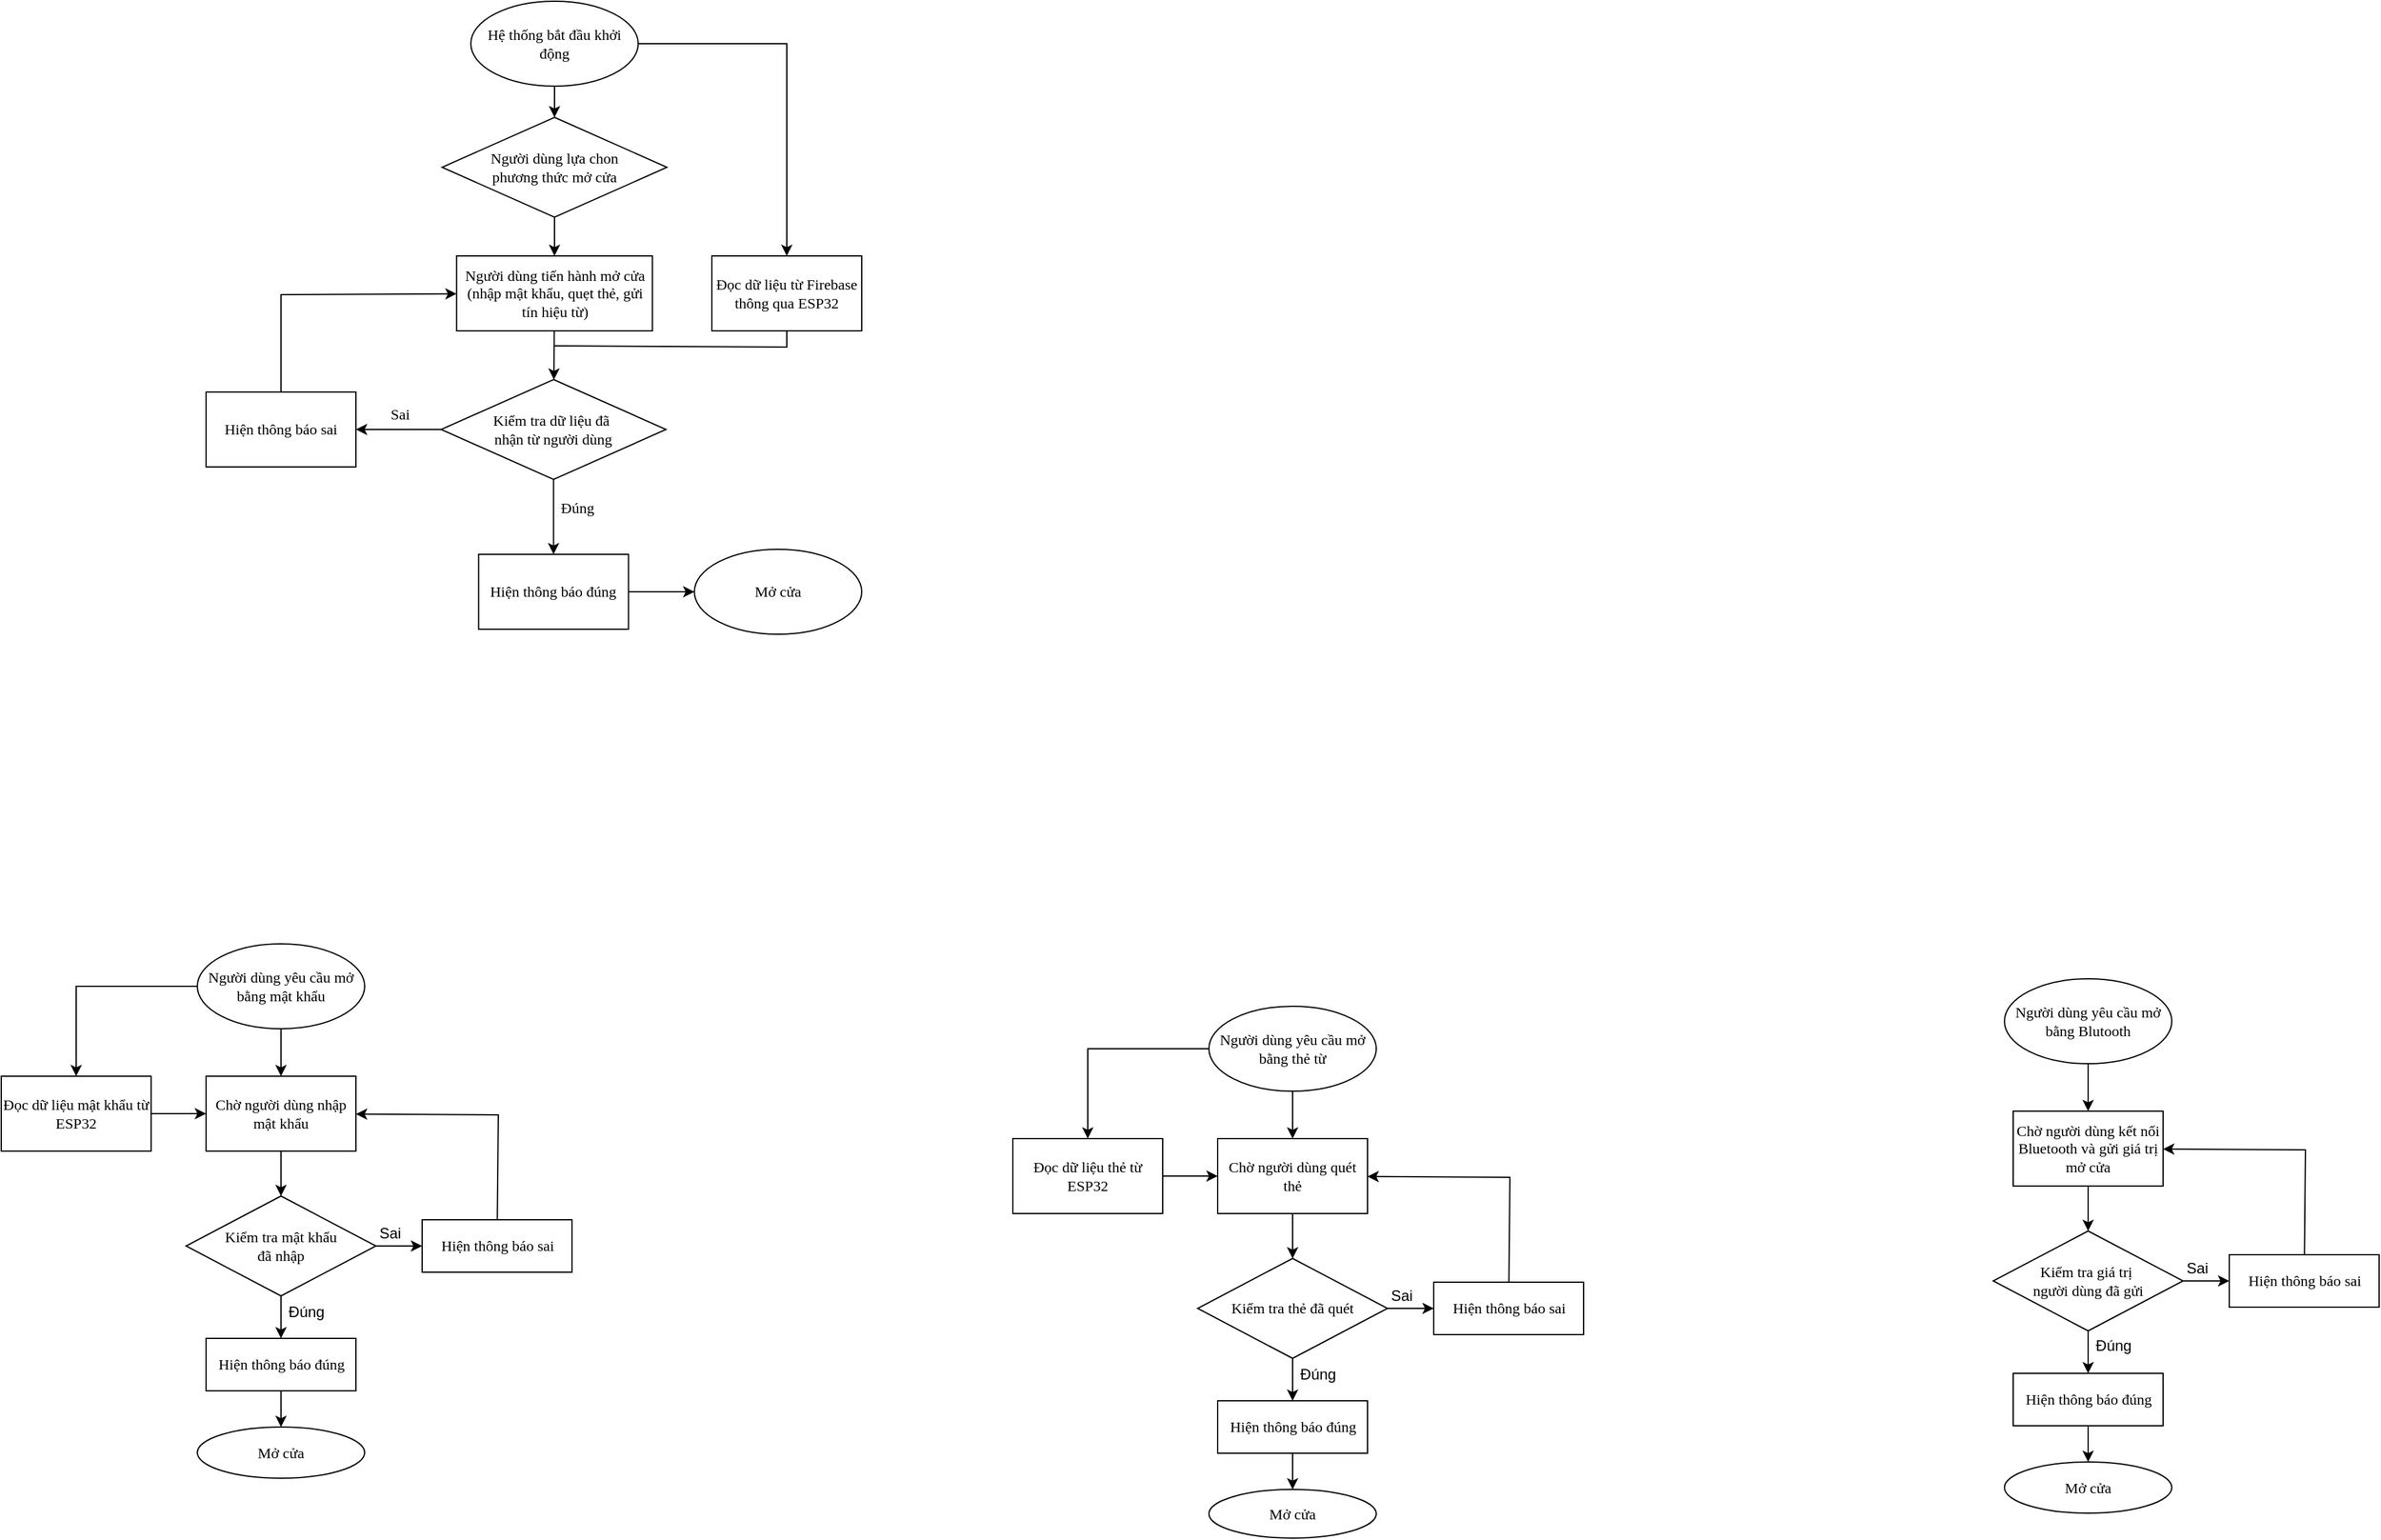 <mxfile version="27.0.2">
  <diagram name="Page-1" id="8BciMyB1zIvTnq53Psd4">
    <mxGraphModel dx="4600" dy="2584" grid="0" gridSize="10" guides="1" tooltips="1" connect="1" arrows="1" fold="1" page="0" pageScale="1" pageWidth="850" pageHeight="1100" math="0" shadow="0">
      <root>
        <mxCell id="0" />
        <mxCell id="1" parent="0" />
        <mxCell id="9iyBa-7PZ-2wfN37nzbX-18" value="" style="edgeStyle=orthogonalEdgeStyle;rounded=0;orthogonalLoop=1;jettySize=auto;html=1;fontFamily=Helvetica;fontSize=12;fontColor=default;" parent="1" source="9iyBa-7PZ-2wfN37nzbX-7" target="9iyBa-7PZ-2wfN37nzbX-8" edge="1">
          <mxGeometry relative="1" as="geometry" />
        </mxCell>
        <mxCell id="9iyBa-7PZ-2wfN37nzbX-7" value="Người dùng yêu cầu mở bằng mật khẩu" style="ellipse;whiteSpace=wrap;html=1;rounded=0;strokeColor=default;align=center;verticalAlign=middle;fontFamily=Times New Roman;fontSize=12;fontColor=default;fillColor=default;" parent="1" vertex="1">
          <mxGeometry x="-1390" y="-308" width="134" height="68" as="geometry" />
        </mxCell>
        <mxCell id="9iyBa-7PZ-2wfN37nzbX-19" value="" style="edgeStyle=orthogonalEdgeStyle;rounded=0;orthogonalLoop=1;jettySize=auto;html=1;fontFamily=Helvetica;fontSize=12;fontColor=default;" parent="1" source="9iyBa-7PZ-2wfN37nzbX-8" target="9iyBa-7PZ-2wfN37nzbX-10" edge="1">
          <mxGeometry relative="1" as="geometry" />
        </mxCell>
        <mxCell id="9iyBa-7PZ-2wfN37nzbX-8" value="Chờ người dùng nhập mật khẩu" style="rounded=0;whiteSpace=wrap;html=1;strokeColor=default;align=center;verticalAlign=middle;fontFamily=Times New Roman;fontSize=12;fontColor=default;fillColor=default;" parent="1" vertex="1">
          <mxGeometry x="-1383" y="-202" width="120" height="60" as="geometry" />
        </mxCell>
        <mxCell id="9iyBa-7PZ-2wfN37nzbX-14" value="" style="edgeStyle=orthogonalEdgeStyle;rounded=0;orthogonalLoop=1;jettySize=auto;html=1;fontFamily=Helvetica;fontSize=12;fontColor=default;" parent="1" source="9iyBa-7PZ-2wfN37nzbX-10" target="9iyBa-7PZ-2wfN37nzbX-12" edge="1">
          <mxGeometry relative="1" as="geometry" />
        </mxCell>
        <mxCell id="9iyBa-7PZ-2wfN37nzbX-21" value="" style="edgeStyle=orthogonalEdgeStyle;rounded=0;orthogonalLoop=1;jettySize=auto;html=1;fontFamily=Helvetica;fontSize=12;fontColor=default;" parent="1" source="9iyBa-7PZ-2wfN37nzbX-10" target="9iyBa-7PZ-2wfN37nzbX-16" edge="1">
          <mxGeometry relative="1" as="geometry" />
        </mxCell>
        <mxCell id="9iyBa-7PZ-2wfN37nzbX-10" value="Kiểm tra mật khẩu&lt;div&gt;đã nhập&lt;/div&gt;" style="rhombus;whiteSpace=wrap;html=1;rounded=0;strokeColor=default;align=center;verticalAlign=middle;fontFamily=Times New Roman;fontSize=12;fontColor=default;fillColor=default;" parent="1" vertex="1">
          <mxGeometry x="-1399" y="-106" width="152" height="80" as="geometry" />
        </mxCell>
        <mxCell id="9iyBa-7PZ-2wfN37nzbX-12" value="Hiện thông báo sai" style="rounded=0;html=1;strokeColor=default;align=center;verticalAlign=middle;fontFamily=Times New Roman;fontSize=12;fontColor=default;fillColor=default;" parent="1" vertex="1">
          <mxGeometry x="-1210" y="-87" width="120" height="42" as="geometry" />
        </mxCell>
        <mxCell id="9iyBa-7PZ-2wfN37nzbX-13" value="" style="endArrow=classic;html=1;rounded=0;fontFamily=Helvetica;fontSize=12;fontColor=default;" parent="1" source="9iyBa-7PZ-2wfN37nzbX-12" target="9iyBa-7PZ-2wfN37nzbX-8" edge="1">
          <mxGeometry width="50" height="50" relative="1" as="geometry">
            <mxPoint x="-1152" y="-48" as="sourcePoint" />
            <mxPoint x="-1102" y="-98" as="targetPoint" />
            <Array as="points">
              <mxPoint x="-1149" y="-171" />
            </Array>
          </mxGeometry>
        </mxCell>
        <mxCell id="9iyBa-7PZ-2wfN37nzbX-15" value="Sai" style="text;html=1;align=center;verticalAlign=middle;resizable=0;points=[];autosize=1;strokeColor=none;fillColor=none;fontFamily=Helvetica;fontSize=12;fontColor=default;" parent="1" vertex="1">
          <mxGeometry x="-1254" y="-89" width="35" height="26" as="geometry" />
        </mxCell>
        <mxCell id="9iyBa-7PZ-2wfN37nzbX-22" value="" style="edgeStyle=orthogonalEdgeStyle;rounded=0;orthogonalLoop=1;jettySize=auto;html=1;fontFamily=Helvetica;fontSize=12;fontColor=default;" parent="1" source="9iyBa-7PZ-2wfN37nzbX-16" target="9iyBa-7PZ-2wfN37nzbX-17" edge="1">
          <mxGeometry relative="1" as="geometry" />
        </mxCell>
        <mxCell id="9iyBa-7PZ-2wfN37nzbX-16" value="Hiện thông báo đúng" style="rounded=0;html=1;strokeColor=default;align=center;verticalAlign=middle;fontFamily=Times New Roman;fontSize=12;fontColor=default;fillColor=default;" parent="1" vertex="1">
          <mxGeometry x="-1383" y="8" width="120" height="42" as="geometry" />
        </mxCell>
        <mxCell id="9iyBa-7PZ-2wfN37nzbX-17" value="Mở cửa" style="ellipse;whiteSpace=wrap;html=1;rounded=0;strokeColor=default;align=center;verticalAlign=middle;fontFamily=Times New Roman;fontSize=12;fontColor=default;fillColor=default;" parent="1" vertex="1">
          <mxGeometry x="-1390" y="79" width="134" height="41" as="geometry" />
        </mxCell>
        <mxCell id="9iyBa-7PZ-2wfN37nzbX-23" value="Đúng" style="text;html=1;align=center;verticalAlign=middle;resizable=0;points=[];autosize=1;strokeColor=none;fillColor=none;fontFamily=Helvetica;fontSize=12;fontColor=default;" parent="1" vertex="1">
          <mxGeometry x="-1327" y="-26" width="47" height="26" as="geometry" />
        </mxCell>
        <mxCell id="9iyBa-7PZ-2wfN37nzbX-31" value="" style="edgeStyle=orthogonalEdgeStyle;rounded=0;orthogonalLoop=1;jettySize=auto;html=1;fontFamily=Helvetica;fontSize=12;fontColor=default;" parent="1" source="9iyBa-7PZ-2wfN37nzbX-28" target="9iyBa-7PZ-2wfN37nzbX-8" edge="1">
          <mxGeometry relative="1" as="geometry" />
        </mxCell>
        <mxCell id="9iyBa-7PZ-2wfN37nzbX-28" value="Đọc dữ liệu mật khẩu từ ESP32" style="rounded=0;whiteSpace=wrap;html=1;strokeColor=default;align=center;verticalAlign=middle;fontFamily=Times New Roman;fontSize=12;fontColor=default;fillColor=default;" parent="1" vertex="1">
          <mxGeometry x="-1547" y="-202" width="120" height="60" as="geometry" />
        </mxCell>
        <mxCell id="9iyBa-7PZ-2wfN37nzbX-29" value="" style="endArrow=classic;html=1;rounded=0;fontFamily=Helvetica;fontSize=12;fontColor=default;" parent="1" source="9iyBa-7PZ-2wfN37nzbX-7" target="9iyBa-7PZ-2wfN37nzbX-28" edge="1">
          <mxGeometry width="50" height="50" relative="1" as="geometry">
            <mxPoint x="-1567" y="-92" as="sourcePoint" />
            <mxPoint x="-1517" y="-142" as="targetPoint" />
            <Array as="points">
              <mxPoint x="-1487" y="-274" />
            </Array>
          </mxGeometry>
        </mxCell>
        <mxCell id="9iyBa-7PZ-2wfN37nzbX-32" value="" style="edgeStyle=orthogonalEdgeStyle;rounded=0;orthogonalLoop=1;jettySize=auto;html=1;fontFamily=Helvetica;fontSize=12;fontColor=default;" parent="1" source="9iyBa-7PZ-2wfN37nzbX-33" target="9iyBa-7PZ-2wfN37nzbX-35" edge="1">
          <mxGeometry relative="1" as="geometry" />
        </mxCell>
        <mxCell id="9iyBa-7PZ-2wfN37nzbX-33" value="Người dùng yêu cầu mở bằng thẻ từ" style="ellipse;whiteSpace=wrap;html=1;rounded=0;strokeColor=default;align=center;verticalAlign=middle;fontFamily=Times New Roman;fontSize=12;fontColor=default;fillColor=default;" parent="1" vertex="1">
          <mxGeometry x="-580" y="-258" width="134" height="68" as="geometry" />
        </mxCell>
        <mxCell id="9iyBa-7PZ-2wfN37nzbX-34" value="" style="edgeStyle=orthogonalEdgeStyle;rounded=0;orthogonalLoop=1;jettySize=auto;html=1;fontFamily=Helvetica;fontSize=12;fontColor=default;" parent="1" source="9iyBa-7PZ-2wfN37nzbX-35" target="9iyBa-7PZ-2wfN37nzbX-38" edge="1">
          <mxGeometry relative="1" as="geometry" />
        </mxCell>
        <mxCell id="9iyBa-7PZ-2wfN37nzbX-35" value="Chờ người dùng quét thẻ" style="rounded=0;whiteSpace=wrap;html=1;strokeColor=default;align=center;verticalAlign=middle;fontFamily=Times New Roman;fontSize=12;fontColor=default;fillColor=default;" parent="1" vertex="1">
          <mxGeometry x="-573" y="-152" width="120" height="60" as="geometry" />
        </mxCell>
        <mxCell id="9iyBa-7PZ-2wfN37nzbX-36" value="" style="edgeStyle=orthogonalEdgeStyle;rounded=0;orthogonalLoop=1;jettySize=auto;html=1;fontFamily=Helvetica;fontSize=12;fontColor=default;" parent="1" source="9iyBa-7PZ-2wfN37nzbX-38" target="9iyBa-7PZ-2wfN37nzbX-39" edge="1">
          <mxGeometry relative="1" as="geometry" />
        </mxCell>
        <mxCell id="9iyBa-7PZ-2wfN37nzbX-37" value="" style="edgeStyle=orthogonalEdgeStyle;rounded=0;orthogonalLoop=1;jettySize=auto;html=1;fontFamily=Helvetica;fontSize=12;fontColor=default;" parent="1" source="9iyBa-7PZ-2wfN37nzbX-38" target="9iyBa-7PZ-2wfN37nzbX-43" edge="1">
          <mxGeometry relative="1" as="geometry" />
        </mxCell>
        <mxCell id="9iyBa-7PZ-2wfN37nzbX-38" value="Kiểm tra thẻ đã quét" style="rhombus;whiteSpace=wrap;html=1;rounded=0;strokeColor=default;align=center;verticalAlign=middle;fontFamily=Times New Roman;fontSize=12;fontColor=default;fillColor=default;" parent="1" vertex="1">
          <mxGeometry x="-589" y="-56" width="152" height="80" as="geometry" />
        </mxCell>
        <mxCell id="9iyBa-7PZ-2wfN37nzbX-39" value="Hiện thông báo sai" style="rounded=0;html=1;strokeColor=default;align=center;verticalAlign=middle;fontFamily=Times New Roman;fontSize=12;fontColor=default;fillColor=default;" parent="1" vertex="1">
          <mxGeometry x="-400" y="-37" width="120" height="42" as="geometry" />
        </mxCell>
        <mxCell id="9iyBa-7PZ-2wfN37nzbX-40" value="" style="endArrow=classic;html=1;rounded=0;fontFamily=Helvetica;fontSize=12;fontColor=default;" parent="1" source="9iyBa-7PZ-2wfN37nzbX-39" target="9iyBa-7PZ-2wfN37nzbX-35" edge="1">
          <mxGeometry width="50" height="50" relative="1" as="geometry">
            <mxPoint x="-342" y="2" as="sourcePoint" />
            <mxPoint x="-292" y="-48" as="targetPoint" />
            <Array as="points">
              <mxPoint x="-339" y="-121" />
            </Array>
          </mxGeometry>
        </mxCell>
        <mxCell id="9iyBa-7PZ-2wfN37nzbX-41" value="Sai" style="text;html=1;align=center;verticalAlign=middle;resizable=0;points=[];autosize=1;strokeColor=none;fillColor=none;fontFamily=Helvetica;fontSize=12;fontColor=default;" parent="1" vertex="1">
          <mxGeometry x="-444" y="-39" width="35" height="26" as="geometry" />
        </mxCell>
        <mxCell id="9iyBa-7PZ-2wfN37nzbX-42" value="" style="edgeStyle=orthogonalEdgeStyle;rounded=0;orthogonalLoop=1;jettySize=auto;html=1;fontFamily=Helvetica;fontSize=12;fontColor=default;" parent="1" source="9iyBa-7PZ-2wfN37nzbX-43" target="9iyBa-7PZ-2wfN37nzbX-44" edge="1">
          <mxGeometry relative="1" as="geometry" />
        </mxCell>
        <mxCell id="9iyBa-7PZ-2wfN37nzbX-43" value="Hiện thông báo đúng" style="rounded=0;html=1;strokeColor=default;align=center;verticalAlign=middle;fontFamily=Times New Roman;fontSize=12;fontColor=default;fillColor=default;" parent="1" vertex="1">
          <mxGeometry x="-573" y="58" width="120" height="42" as="geometry" />
        </mxCell>
        <mxCell id="9iyBa-7PZ-2wfN37nzbX-44" value="Mở cửa" style="ellipse;whiteSpace=wrap;html=1;rounded=0;strokeColor=default;align=center;verticalAlign=middle;fontFamily=Times New Roman;fontSize=12;fontColor=default;fillColor=default;" parent="1" vertex="1">
          <mxGeometry x="-580" y="129" width="134" height="39" as="geometry" />
        </mxCell>
        <mxCell id="9iyBa-7PZ-2wfN37nzbX-45" value="Đúng" style="text;html=1;align=center;verticalAlign=middle;resizable=0;points=[];autosize=1;strokeColor=none;fillColor=none;fontFamily=Helvetica;fontSize=12;fontColor=default;" parent="1" vertex="1">
          <mxGeometry x="-517" y="24" width="47" height="26" as="geometry" />
        </mxCell>
        <mxCell id="9iyBa-7PZ-2wfN37nzbX-46" value="" style="edgeStyle=orthogonalEdgeStyle;rounded=0;orthogonalLoop=1;jettySize=auto;html=1;fontFamily=Helvetica;fontSize=12;fontColor=default;" parent="1" source="9iyBa-7PZ-2wfN37nzbX-47" target="9iyBa-7PZ-2wfN37nzbX-35" edge="1">
          <mxGeometry relative="1" as="geometry" />
        </mxCell>
        <mxCell id="9iyBa-7PZ-2wfN37nzbX-47" value="Đọc dữ liệu thẻ từ ESP32" style="rounded=0;whiteSpace=wrap;html=1;strokeColor=default;align=center;verticalAlign=middle;fontFamily=Times New Roman;fontSize=12;fontColor=default;fillColor=default;" parent="1" vertex="1">
          <mxGeometry x="-737" y="-152" width="120" height="60" as="geometry" />
        </mxCell>
        <mxCell id="9iyBa-7PZ-2wfN37nzbX-48" value="" style="endArrow=classic;html=1;rounded=0;fontFamily=Helvetica;fontSize=12;fontColor=default;" parent="1" source="9iyBa-7PZ-2wfN37nzbX-33" target="9iyBa-7PZ-2wfN37nzbX-47" edge="1">
          <mxGeometry width="50" height="50" relative="1" as="geometry">
            <mxPoint x="-757" y="-42" as="sourcePoint" />
            <mxPoint x="-707" y="-92" as="targetPoint" />
            <Array as="points">
              <mxPoint x="-677" y="-224" />
            </Array>
          </mxGeometry>
        </mxCell>
        <mxCell id="GFyOd38K3TFqXfzQ1wzG-1" value="" style="edgeStyle=orthogonalEdgeStyle;rounded=0;orthogonalLoop=1;jettySize=auto;html=1;fontFamily=Helvetica;fontSize=12;fontColor=default;" parent="1" source="GFyOd38K3TFqXfzQ1wzG-2" target="GFyOd38K3TFqXfzQ1wzG-4" edge="1">
          <mxGeometry relative="1" as="geometry" />
        </mxCell>
        <mxCell id="GFyOd38K3TFqXfzQ1wzG-2" value="Người dùng yêu cầu mở bằng Blutooth" style="ellipse;whiteSpace=wrap;html=1;rounded=0;strokeColor=default;align=center;verticalAlign=middle;fontFamily=Times New Roman;fontSize=12;fontColor=default;fillColor=default;" parent="1" vertex="1">
          <mxGeometry x="57" y="-280" width="134" height="68" as="geometry" />
        </mxCell>
        <mxCell id="GFyOd38K3TFqXfzQ1wzG-3" value="" style="edgeStyle=orthogonalEdgeStyle;rounded=0;orthogonalLoop=1;jettySize=auto;html=1;fontFamily=Helvetica;fontSize=12;fontColor=default;" parent="1" source="GFyOd38K3TFqXfzQ1wzG-4" target="GFyOd38K3TFqXfzQ1wzG-7" edge="1">
          <mxGeometry relative="1" as="geometry" />
        </mxCell>
        <mxCell id="GFyOd38K3TFqXfzQ1wzG-4" value="Chờ người dùng kết nối Bluetooth và gửi giá trị mở cửa" style="rounded=0;whiteSpace=wrap;html=1;strokeColor=default;align=center;verticalAlign=middle;fontFamily=Times New Roman;fontSize=12;fontColor=default;fillColor=default;" parent="1" vertex="1">
          <mxGeometry x="64" y="-174" width="120" height="60" as="geometry" />
        </mxCell>
        <mxCell id="GFyOd38K3TFqXfzQ1wzG-5" value="" style="edgeStyle=orthogonalEdgeStyle;rounded=0;orthogonalLoop=1;jettySize=auto;html=1;fontFamily=Helvetica;fontSize=12;fontColor=default;" parent="1" source="GFyOd38K3TFqXfzQ1wzG-7" target="GFyOd38K3TFqXfzQ1wzG-8" edge="1">
          <mxGeometry relative="1" as="geometry" />
        </mxCell>
        <mxCell id="GFyOd38K3TFqXfzQ1wzG-6" value="" style="edgeStyle=orthogonalEdgeStyle;rounded=0;orthogonalLoop=1;jettySize=auto;html=1;fontFamily=Helvetica;fontSize=12;fontColor=default;" parent="1" source="GFyOd38K3TFqXfzQ1wzG-7" target="GFyOd38K3TFqXfzQ1wzG-12" edge="1">
          <mxGeometry relative="1" as="geometry" />
        </mxCell>
        <mxCell id="GFyOd38K3TFqXfzQ1wzG-7" value="Kiểm tra giá trị&amp;nbsp;&lt;div&gt;người dùng đã gửi&lt;/div&gt;" style="rhombus;whiteSpace=wrap;html=1;rounded=0;strokeColor=default;align=center;verticalAlign=middle;fontFamily=Times New Roman;fontSize=12;fontColor=default;fillColor=default;" parent="1" vertex="1">
          <mxGeometry x="48" y="-78" width="152" height="80" as="geometry" />
        </mxCell>
        <mxCell id="GFyOd38K3TFqXfzQ1wzG-8" value="Hiện thông báo sai" style="rounded=0;html=1;strokeColor=default;align=center;verticalAlign=middle;fontFamily=Times New Roman;fontSize=12;fontColor=default;fillColor=default;" parent="1" vertex="1">
          <mxGeometry x="237" y="-59" width="120" height="42" as="geometry" />
        </mxCell>
        <mxCell id="GFyOd38K3TFqXfzQ1wzG-9" value="" style="endArrow=classic;html=1;rounded=0;fontFamily=Helvetica;fontSize=12;fontColor=default;" parent="1" source="GFyOd38K3TFqXfzQ1wzG-8" target="GFyOd38K3TFqXfzQ1wzG-4" edge="1">
          <mxGeometry width="50" height="50" relative="1" as="geometry">
            <mxPoint x="295" y="-20" as="sourcePoint" />
            <mxPoint x="345" y="-70" as="targetPoint" />
            <Array as="points">
              <mxPoint x="298" y="-143" />
            </Array>
          </mxGeometry>
        </mxCell>
        <mxCell id="GFyOd38K3TFqXfzQ1wzG-10" value="Sai" style="text;html=1;align=center;verticalAlign=middle;resizable=0;points=[];autosize=1;strokeColor=none;fillColor=none;fontFamily=Helvetica;fontSize=12;fontColor=default;" parent="1" vertex="1">
          <mxGeometry x="193" y="-61" width="35" height="26" as="geometry" />
        </mxCell>
        <mxCell id="GFyOd38K3TFqXfzQ1wzG-11" value="" style="edgeStyle=orthogonalEdgeStyle;rounded=0;orthogonalLoop=1;jettySize=auto;html=1;fontFamily=Helvetica;fontSize=12;fontColor=default;" parent="1" source="GFyOd38K3TFqXfzQ1wzG-12" target="GFyOd38K3TFqXfzQ1wzG-13" edge="1">
          <mxGeometry relative="1" as="geometry" />
        </mxCell>
        <mxCell id="GFyOd38K3TFqXfzQ1wzG-12" value="Hiện thông báo đúng" style="rounded=0;html=1;strokeColor=default;align=center;verticalAlign=middle;fontFamily=Times New Roman;fontSize=12;fontColor=default;fillColor=default;" parent="1" vertex="1">
          <mxGeometry x="64" y="36" width="120" height="42" as="geometry" />
        </mxCell>
        <mxCell id="GFyOd38K3TFqXfzQ1wzG-13" value="Mở cửa" style="ellipse;whiteSpace=wrap;html=1;rounded=0;strokeColor=default;align=center;verticalAlign=middle;fontFamily=Times New Roman;fontSize=12;fontColor=default;fillColor=default;" parent="1" vertex="1">
          <mxGeometry x="57" y="107" width="134" height="41" as="geometry" />
        </mxCell>
        <mxCell id="GFyOd38K3TFqXfzQ1wzG-14" value="Đúng" style="text;html=1;align=center;verticalAlign=middle;resizable=0;points=[];autosize=1;strokeColor=none;fillColor=none;fontFamily=Helvetica;fontSize=12;fontColor=default;" parent="1" vertex="1">
          <mxGeometry x="120" y="1" width="47" height="26" as="geometry" />
        </mxCell>
        <mxCell id="GFyOd38K3TFqXfzQ1wzG-37" style="edgeStyle=orthogonalEdgeStyle;rounded=0;orthogonalLoop=1;jettySize=auto;html=1;" parent="1" source="GFyOd38K3TFqXfzQ1wzG-22" target="GFyOd38K3TFqXfzQ1wzG-36" edge="1">
          <mxGeometry relative="1" as="geometry" />
        </mxCell>
        <mxCell id="GFyOd38K3TFqXfzQ1wzG-38" value="" style="edgeStyle=orthogonalEdgeStyle;rounded=0;orthogonalLoop=1;jettySize=auto;html=1;" parent="1" source="GFyOd38K3TFqXfzQ1wzG-22" target="GFyOd38K3TFqXfzQ1wzG-24" edge="1">
          <mxGeometry relative="1" as="geometry" />
        </mxCell>
        <mxCell id="GFyOd38K3TFqXfzQ1wzG-22" value="Hệ thống bắt đầu khởi động" style="ellipse;whiteSpace=wrap;html=1;rounded=0;strokeColor=default;align=center;verticalAlign=middle;fontFamily=Times New Roman;fontSize=12;fontColor=default;fillColor=default;" parent="1" vertex="1">
          <mxGeometry x="-1171" y="-1063" width="134" height="68" as="geometry" />
        </mxCell>
        <mxCell id="OYXY3SPTgJEDr-N4I_F5-13" value="" style="edgeStyle=orthogonalEdgeStyle;rounded=0;orthogonalLoop=1;jettySize=auto;html=1;" edge="1" parent="1" source="GFyOd38K3TFqXfzQ1wzG-24" target="OYXY3SPTgJEDr-N4I_F5-7">
          <mxGeometry relative="1" as="geometry" />
        </mxCell>
        <mxCell id="GFyOd38K3TFqXfzQ1wzG-24" value="Người dùng lựa chon&lt;div&gt;phương thức mở cửa&lt;/div&gt;" style="rhombus;whiteSpace=wrap;html=1;rounded=0;strokeColor=default;align=center;verticalAlign=middle;fontFamily=Times New Roman;fontSize=12;fontColor=default;fillColor=default;" parent="1" vertex="1">
          <mxGeometry x="-1194" y="-970" width="180" height="80" as="geometry" />
        </mxCell>
        <mxCell id="GFyOd38K3TFqXfzQ1wzG-47" value="" style="edgeStyle=orthogonalEdgeStyle;rounded=0;orthogonalLoop=1;jettySize=auto;html=1;" parent="1" source="GFyOd38K3TFqXfzQ1wzG-34" target="GFyOd38K3TFqXfzQ1wzG-45" edge="1">
          <mxGeometry relative="1" as="geometry" />
        </mxCell>
        <mxCell id="GFyOd38K3TFqXfzQ1wzG-34" value="Kiểm tra dữ liệu đã&amp;nbsp;&lt;div&gt;nhận từ người dùng&lt;/div&gt;" style="rhombus;whiteSpace=wrap;html=1;rounded=0;strokeColor=default;align=center;verticalAlign=middle;fontFamily=Times New Roman;fontSize=12;fontColor=default;fillColor=default;" parent="1" vertex="1">
          <mxGeometry x="-1194.75" y="-760" width="180" height="80" as="geometry" />
        </mxCell>
        <mxCell id="GFyOd38K3TFqXfzQ1wzG-36" value="Đọc dữ liệu từ Firebase thông qua ESP32" style="rounded=0;whiteSpace=wrap;html=1;strokeColor=default;align=center;verticalAlign=middle;fontFamily=Times New Roman;fontSize=12;fontColor=default;fillColor=default;" parent="1" vertex="1">
          <mxGeometry x="-978" y="-859" width="120" height="60" as="geometry" />
        </mxCell>
        <mxCell id="GFyOd38K3TFqXfzQ1wzG-44" value="Hiện thông báo sai" style="rounded=0;whiteSpace=wrap;html=1;fontFamily=Times New Roman;" parent="1" vertex="1">
          <mxGeometry x="-1383" y="-750" width="120" height="60" as="geometry" />
        </mxCell>
        <mxCell id="GFyOd38K3TFqXfzQ1wzG-57" value="" style="edgeStyle=orthogonalEdgeStyle;rounded=0;orthogonalLoop=1;jettySize=auto;html=1;" parent="1" source="GFyOd38K3TFqXfzQ1wzG-45" target="GFyOd38K3TFqXfzQ1wzG-56" edge="1">
          <mxGeometry relative="1" as="geometry" />
        </mxCell>
        <mxCell id="GFyOd38K3TFqXfzQ1wzG-45" value="Hiện thông báo đúng" style="rounded=0;whiteSpace=wrap;html=1;fontFamily=Times New Roman;" parent="1" vertex="1">
          <mxGeometry x="-1164.75" y="-620" width="120" height="60" as="geometry" />
        </mxCell>
        <mxCell id="GFyOd38K3TFqXfzQ1wzG-51" value="Đúng" style="text;html=1;align=center;verticalAlign=middle;resizable=0;points=[];autosize=1;strokeColor=none;fillColor=none;fontFamily=Times New Roman;" parent="1" vertex="1">
          <mxGeometry x="-1108.75" y="-670" width="45" height="26" as="geometry" />
        </mxCell>
        <mxCell id="GFyOd38K3TFqXfzQ1wzG-56" value="Mở cửa" style="ellipse;whiteSpace=wrap;html=1;rounded=0;strokeColor=default;align=center;verticalAlign=middle;fontFamily=Times New Roman;fontSize=12;fontColor=default;fillColor=default;" parent="1" vertex="1">
          <mxGeometry x="-992" y="-624" width="134" height="68" as="geometry" />
        </mxCell>
        <mxCell id="OYXY3SPTgJEDr-N4I_F5-5" value="" style="endArrow=classic;html=1;rounded=0;" edge="1" parent="1" source="GFyOd38K3TFqXfzQ1wzG-34" target="GFyOd38K3TFqXfzQ1wzG-44">
          <mxGeometry width="50" height="50" relative="1" as="geometry">
            <mxPoint x="-1222" y="-733" as="sourcePoint" />
            <mxPoint x="-1172" y="-783" as="targetPoint" />
          </mxGeometry>
        </mxCell>
        <mxCell id="OYXY3SPTgJEDr-N4I_F5-6" value="Sai" style="text;html=1;align=center;verticalAlign=middle;resizable=0;points=[];autosize=1;strokeColor=none;fillColor=none;fontFamily=Times New Roman;" vertex="1" parent="1">
          <mxGeometry x="-1245" y="-745" width="33" height="26" as="geometry" />
        </mxCell>
        <mxCell id="OYXY3SPTgJEDr-N4I_F5-7" value="Người dùng tiến hành mở cửa (nhập mật khẩu, quẹt thẻ, gửi tín hiệu từ)" style="rounded=0;whiteSpace=wrap;html=1;fontFamily=Times New Roman;" vertex="1" parent="1">
          <mxGeometry x="-1182.38" y="-859" width="156.75" height="60" as="geometry" />
        </mxCell>
        <mxCell id="OYXY3SPTgJEDr-N4I_F5-8" value="" style="endArrow=classic;html=1;rounded=0;" edge="1" parent="1" source="GFyOd38K3TFqXfzQ1wzG-44" target="OYXY3SPTgJEDr-N4I_F5-7">
          <mxGeometry width="50" height="50" relative="1" as="geometry">
            <mxPoint x="-1316" y="-804" as="sourcePoint" />
            <mxPoint x="-1266" y="-854" as="targetPoint" />
            <Array as="points">
              <mxPoint x="-1323" y="-828" />
            </Array>
          </mxGeometry>
        </mxCell>
        <mxCell id="OYXY3SPTgJEDr-N4I_F5-12" value="" style="endArrow=classic;html=1;rounded=0;" edge="1" parent="1" source="OYXY3SPTgJEDr-N4I_F5-7" target="GFyOd38K3TFqXfzQ1wzG-34">
          <mxGeometry width="50" height="50" relative="1" as="geometry">
            <mxPoint x="-1124" y="-731" as="sourcePoint" />
            <mxPoint x="-1074" y="-781" as="targetPoint" />
          </mxGeometry>
        </mxCell>
        <mxCell id="OYXY3SPTgJEDr-N4I_F5-14" value="" style="endArrow=none;html=1;rounded=0;" edge="1" parent="1" target="GFyOd38K3TFqXfzQ1wzG-36">
          <mxGeometry width="50" height="50" relative="1" as="geometry">
            <mxPoint x="-1104" y="-787" as="sourcePoint" />
            <mxPoint x="-1030" y="-823" as="targetPoint" />
            <Array as="points">
              <mxPoint x="-918" y="-786" />
            </Array>
          </mxGeometry>
        </mxCell>
      </root>
    </mxGraphModel>
  </diagram>
</mxfile>
